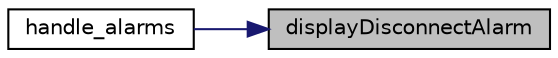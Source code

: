 digraph "displayDisconnectAlarm"
{
 // LATEX_PDF_SIZE
  edge [fontname="Helvetica",fontsize="10",labelfontname="Helvetica",labelfontsize="10"];
  node [fontname="Helvetica",fontsize="10",shape=record];
  rankdir="RL";
  Node1 [label="displayDisconnectAlarm",height=0.2,width=0.4,color="black", fillcolor="grey75", style="filled", fontcolor="black",tooltip=" "];
  Node1 -> Node2 [dir="back",color="midnightblue",fontsize="10",style="solid",fontname="Helvetica"];
  Node2 [label="handle_alarms",height=0.2,width=0.4,color="black", fillcolor="white", style="filled",URL="$alarms_8h.html#a3cba6d93113b9bd02800d8f19f3a0c49",tooltip=" "];
}
